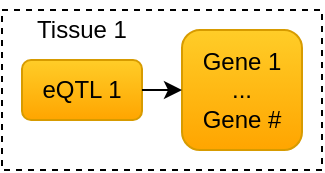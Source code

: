 <mxfile version="20.8.16" type="device"><diagram name="Page-1" id="nHQQCZ045gdzbq829LEI"><mxGraphModel dx="682" dy="402" grid="1" gridSize="10" guides="1" tooltips="1" connect="1" arrows="1" fold="1" page="1" pageScale="1" pageWidth="1169" pageHeight="827" math="0" shadow="0"><root><mxCell id="0"/><mxCell id="1" parent="0"/><mxCell id="Fe38aMu3PLc8VN8-mrsr-1" value="eQTL 1" style="rounded=1;whiteSpace=wrap;html=1;fillColor=#ffcd28;gradientColor=#ffa500;strokeColor=#d79b00;" vertex="1" parent="1"><mxGeometry x="650" y="315" width="60" height="30" as="geometry"/></mxCell><mxCell id="Fe38aMu3PLc8VN8-mrsr-3" value="Gene 1&lt;br&gt;...&lt;br&gt;Gene #" style="rounded=1;whiteSpace=wrap;html=1;fillColor=#ffcd28;gradientColor=#ffa500;strokeColor=#d79b00;" vertex="1" parent="1"><mxGeometry x="730" y="300" width="60" height="60" as="geometry"/></mxCell><mxCell id="Fe38aMu3PLc8VN8-mrsr-4" value="" style="endArrow=classic;html=1;rounded=0;entryX=0;entryY=0.5;entryDx=0;entryDy=0;exitX=1;exitY=0.5;exitDx=0;exitDy=0;" edge="1" parent="1" source="Fe38aMu3PLc8VN8-mrsr-1" target="Fe38aMu3PLc8VN8-mrsr-3"><mxGeometry width="50" height="50" relative="1" as="geometry"><mxPoint x="690" y="460" as="sourcePoint"/><mxPoint x="740" y="410" as="targetPoint"/></mxGeometry></mxCell><mxCell id="Fe38aMu3PLc8VN8-mrsr-20" value="Tissue 1" style="text;html=1;strokeColor=none;fillColor=none;align=center;verticalAlign=middle;whiteSpace=wrap;rounded=0;" vertex="1" parent="1"><mxGeometry x="650" y="285" width="60" height="30" as="geometry"/></mxCell><mxCell id="Fe38aMu3PLc8VN8-mrsr-30" value="" style="rounded=0;whiteSpace=wrap;html=1;dashed=1;fillColor=none;" vertex="1" parent="1"><mxGeometry x="640" y="290" width="160" height="80" as="geometry"/></mxCell></root></mxGraphModel></diagram></mxfile>